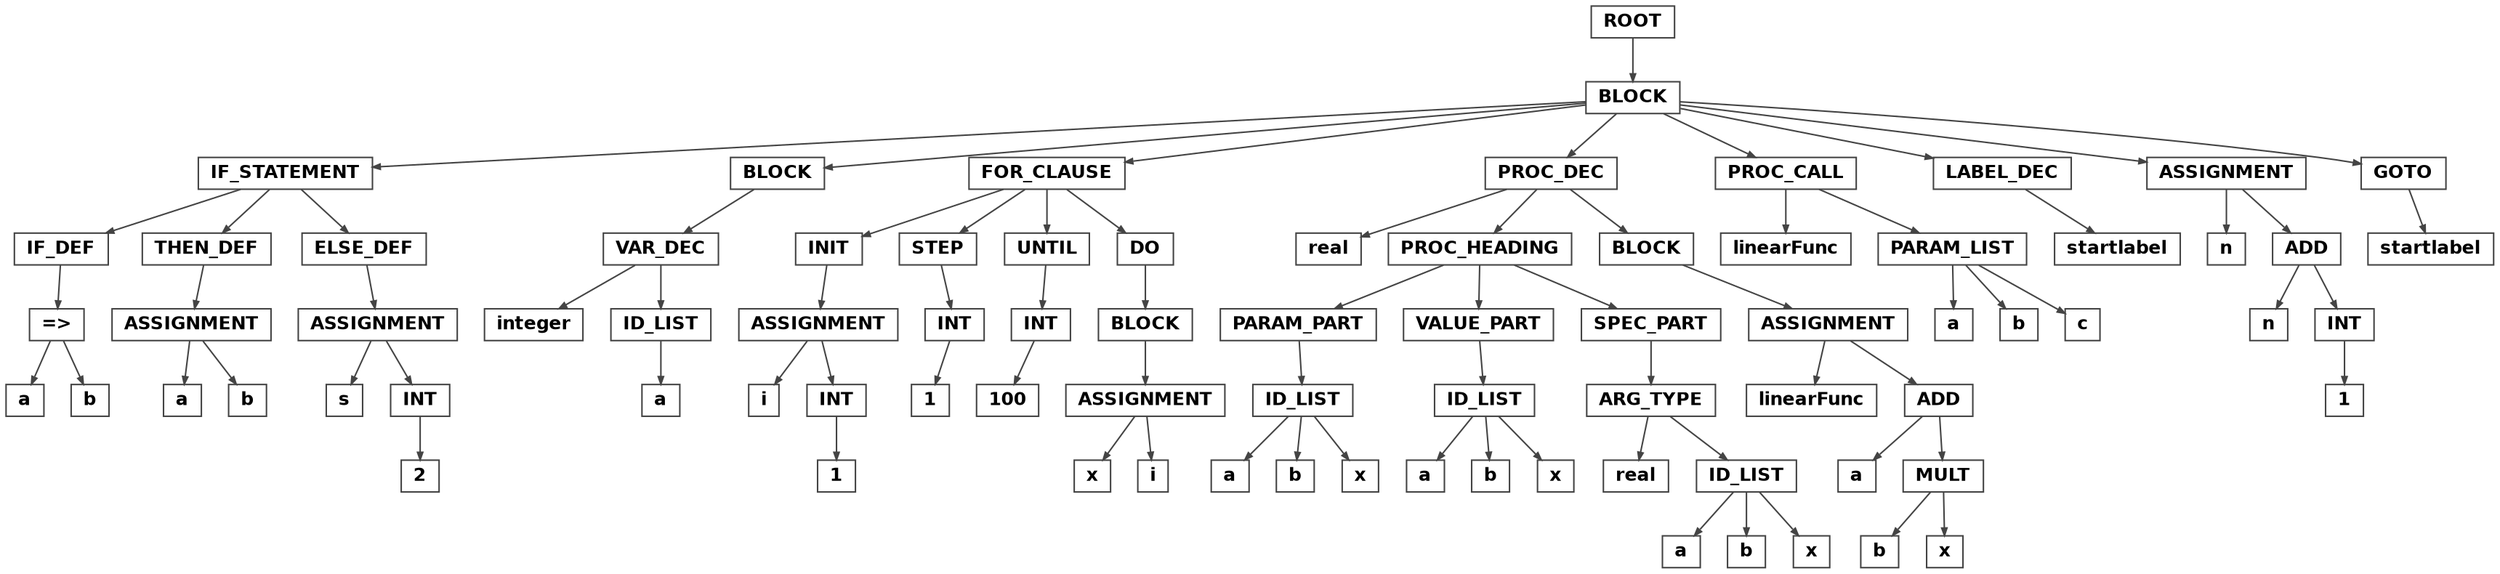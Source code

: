 digraph {

	ordering=out;
	ranksep=.4;
  margin=0;
	bgcolor="white"; node [shape=box, fixedsize=false, fontsize=12, fontname="Helvetica-bold", fontcolor="black"
		width=.25, height=.25, color="#444444", fillcolor="white", style="filled, solid"];
	edge [arrowsize=.5, color="#444444"]

  n0 [label="ROOT"];
  n1 [label="BLOCK"];
  n1 [label="BLOCK"];
  n2 [label="IF_STATEMENT"];
  n2 [label="IF_STATEMENT"];
  n3 [label="IF_DEF"];
  n3 [label="IF_DEF"];
  n4 [label="=>"];
  n4 [label="=>"];
  n5 [label="a"];
  n6 [label="b"];
  n7 [label="THEN_DEF"];
  n7 [label="THEN_DEF"];
  n8 [label="ASSIGNMENT"];
  n8 [label="ASSIGNMENT"];
  n9 [label="a"];
  n10 [label="b"];
  n11 [label="ELSE_DEF"];
  n11 [label="ELSE_DEF"];
  n12 [label="ASSIGNMENT"];
  n12 [label="ASSIGNMENT"];
  n13 [label="s"];
  n14 [label="INT"];
  n14 [label="INT"];
  n15 [label="2"];
  n16 [label="BLOCK"];
  n16 [label="BLOCK"];
  n17 [label="VAR_DEC"];
  n17 [label="VAR_DEC"];
  n18 [label="integer"];
  n19 [label="ID_LIST"];
  n19 [label="ID_LIST"];
  n20 [label="a"];
  n21 [label="FOR_CLAUSE"];
  n21 [label="FOR_CLAUSE"];
  n22 [label="INIT"];
  n22 [label="INIT"];
  n23 [label="ASSIGNMENT"];
  n23 [label="ASSIGNMENT"];
  n24 [label="i"];
  n25 [label="INT"];
  n25 [label="INT"];
  n26 [label="1"];
  n27 [label="STEP"];
  n27 [label="STEP"];
  n28 [label="INT"];
  n28 [label="INT"];
  n29 [label="1"];
  n30 [label="UNTIL"];
  n30 [label="UNTIL"];
  n31 [label="INT"];
  n31 [label="INT"];
  n32 [label="100"];
  n33 [label="DO"];
  n33 [label="DO"];
  n34 [label="BLOCK"];
  n34 [label="BLOCK"];
  n35 [label="ASSIGNMENT"];
  n35 [label="ASSIGNMENT"];
  n36 [label="x"];
  n37 [label="i"];
  n38 [label="PROC_DEC"];
  n38 [label="PROC_DEC"];
  n39 [label="real"];
  n40 [label="PROC_HEADING"];
  n40 [label="PROC_HEADING"];
  n41 [label="PARAM_PART"];
  n41 [label="PARAM_PART"];
  n42 [label="ID_LIST"];
  n42 [label="ID_LIST"];
  n43 [label="a"];
  n44 [label="b"];
  n45 [label="x"];
  n46 [label="VALUE_PART"];
  n46 [label="VALUE_PART"];
  n47 [label="ID_LIST"];
  n47 [label="ID_LIST"];
  n48 [label="a"];
  n49 [label="b"];
  n50 [label="x"];
  n51 [label="SPEC_PART"];
  n51 [label="SPEC_PART"];
  n52 [label="ARG_TYPE"];
  n52 [label="ARG_TYPE"];
  n53 [label="real"];
  n54 [label="ID_LIST"];
  n54 [label="ID_LIST"];
  n55 [label="a"];
  n56 [label="b"];
  n57 [label="x"];
  n58 [label="BLOCK"];
  n58 [label="BLOCK"];
  n59 [label="ASSIGNMENT"];
  n59 [label="ASSIGNMENT"];
  n60 [label="linearFunc"];
  n61 [label="ADD"];
  n61 [label="ADD"];
  n62 [label="a"];
  n63 [label="MULT"];
  n63 [label="MULT"];
  n64 [label="b"];
  n65 [label="x"];
  n66 [label="PROC_CALL"];
  n66 [label="PROC_CALL"];
  n67 [label="linearFunc"];
  n68 [label="PARAM_LIST"];
  n68 [label="PARAM_LIST"];
  n69 [label="a"];
  n70 [label="b"];
  n71 [label="c"];
  n72 [label="LABEL_DEC"];
  n72 [label="LABEL_DEC"];
  n73 [label="startlabel"];
  n74 [label="ASSIGNMENT"];
  n74 [label="ASSIGNMENT"];
  n75 [label="n"];
  n76 [label="ADD"];
  n76 [label="ADD"];
  n77 [label="n"];
  n78 [label="INT"];
  n78 [label="INT"];
  n79 [label="1"];
  n80 [label="GOTO"];
  n80 [label="GOTO"];
  n81 [label="startlabel"];

  n0 -> n1 // "ROOT" -> "BLOCK"
  n1 -> n2 // "BLOCK" -> "IF_STATEMENT"
  n2 -> n3 // "IF_STATEMENT" -> "IF_DEF"
  n3 -> n4 // "IF_DEF" -> "=>"
  n4 -> n5 // "=>" -> "a"
  n4 -> n6 // "=>" -> "b"
  n2 -> n7 // "IF_STATEMENT" -> "THEN_DEF"
  n7 -> n8 // "THEN_DEF" -> "ASSIGNMENT"
  n8 -> n9 // "ASSIGNMENT" -> "a"
  n8 -> n10 // "ASSIGNMENT" -> "b"
  n2 -> n11 // "IF_STATEMENT" -> "ELSE_DEF"
  n11 -> n12 // "ELSE_DEF" -> "ASSIGNMENT"
  n12 -> n13 // "ASSIGNMENT" -> "s"
  n12 -> n14 // "ASSIGNMENT" -> "INT"
  n14 -> n15 // "INT" -> "2"
  n1 -> n16 // "BLOCK" -> "BLOCK"
  n16 -> n17 // "BLOCK" -> "VAR_DEC"
  n17 -> n18 // "VAR_DEC" -> "integer"
  n17 -> n19 // "VAR_DEC" -> "ID_LIST"
  n19 -> n20 // "ID_LIST" -> "a"
  n1 -> n21 // "BLOCK" -> "FOR_CLAUSE"
  n21 -> n22 // "FOR_CLAUSE" -> "INIT"
  n22 -> n23 // "INIT" -> "ASSIGNMENT"
  n23 -> n24 // "ASSIGNMENT" -> "i"
  n23 -> n25 // "ASSIGNMENT" -> "INT"
  n25 -> n26 // "INT" -> "1"
  n21 -> n27 // "FOR_CLAUSE" -> "STEP"
  n27 -> n28 // "STEP" -> "INT"
  n28 -> n29 // "INT" -> "1"
  n21 -> n30 // "FOR_CLAUSE" -> "UNTIL"
  n30 -> n31 // "UNTIL" -> "INT"
  n31 -> n32 // "INT" -> "100"
  n21 -> n33 // "FOR_CLAUSE" -> "DO"
  n33 -> n34 // "DO" -> "BLOCK"
  n34 -> n35 // "BLOCK" -> "ASSIGNMENT"
  n35 -> n36 // "ASSIGNMENT" -> "x"
  n35 -> n37 // "ASSIGNMENT" -> "i"
  n1 -> n38 // "BLOCK" -> "PROC_DEC"
  n38 -> n39 // "PROC_DEC" -> "real"
  n38 -> n40 // "PROC_DEC" -> "PROC_HEADING"
  n40 -> n41 // "PROC_HEADING" -> "PARAM_PART"
  n41 -> n42 // "PARAM_PART" -> "ID_LIST"
  n42 -> n43 // "ID_LIST" -> "a"
  n42 -> n44 // "ID_LIST" -> "b"
  n42 -> n45 // "ID_LIST" -> "x"
  n40 -> n46 // "PROC_HEADING" -> "VALUE_PART"
  n46 -> n47 // "VALUE_PART" -> "ID_LIST"
  n47 -> n48 // "ID_LIST" -> "a"
  n47 -> n49 // "ID_LIST" -> "b"
  n47 -> n50 // "ID_LIST" -> "x"
  n40 -> n51 // "PROC_HEADING" -> "SPEC_PART"
  n51 -> n52 // "SPEC_PART" -> "ARG_TYPE"
  n52 -> n53 // "ARG_TYPE" -> "real"
  n52 -> n54 // "ARG_TYPE" -> "ID_LIST"
  n54 -> n55 // "ID_LIST" -> "a"
  n54 -> n56 // "ID_LIST" -> "b"
  n54 -> n57 // "ID_LIST" -> "x"
  n38 -> n58 // "PROC_DEC" -> "BLOCK"
  n58 -> n59 // "BLOCK" -> "ASSIGNMENT"
  n59 -> n60 // "ASSIGNMENT" -> "linearFunc"
  n59 -> n61 // "ASSIGNMENT" -> "ADD"
  n61 -> n62 // "ADD" -> "a"
  n61 -> n63 // "ADD" -> "MULT"
  n63 -> n64 // "MULT" -> "b"
  n63 -> n65 // "MULT" -> "x"
  n1 -> n66 // "BLOCK" -> "PROC_CALL"
  n66 -> n67 // "PROC_CALL" -> "linearFunc"
  n66 -> n68 // "PROC_CALL" -> "PARAM_LIST"
  n68 -> n69 // "PARAM_LIST" -> "a"
  n68 -> n70 // "PARAM_LIST" -> "b"
  n68 -> n71 // "PARAM_LIST" -> "c"
  n1 -> n72 // "BLOCK" -> "LABEL_DEC"
  n72 -> n73 // "LABEL_DEC" -> "startlabel"
  n1 -> n74 // "BLOCK" -> "ASSIGNMENT"
  n74 -> n75 // "ASSIGNMENT" -> "n"
  n74 -> n76 // "ASSIGNMENT" -> "ADD"
  n76 -> n77 // "ADD" -> "n"
  n76 -> n78 // "ADD" -> "INT"
  n78 -> n79 // "INT" -> "1"
  n1 -> n80 // "BLOCK" -> "GOTO"
  n80 -> n81 // "GOTO" -> "startlabel"

}
